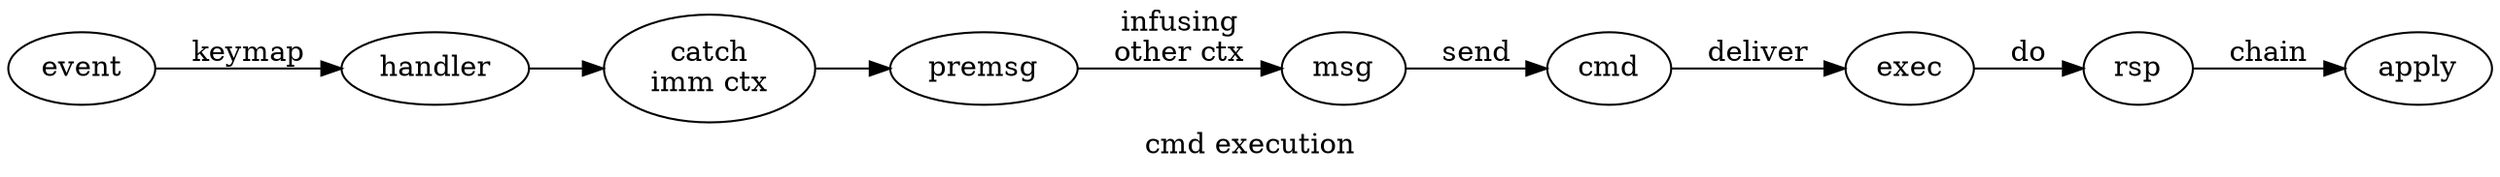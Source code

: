 digraph {
  rankdir="LR"
  label="cmd execution"

  catch [label="catch\nimm ctx"]

  event -> handler [label="keymap"]
  handler -> catch -> premsg
  premsg -> msg [label="infusing\nother ctx"]
  msg -> cmd  [label="send"]
  cmd -> exec [label="deliver"]
  exec -> rsp [label="do"]
  rsp -> apply [label="chain"]
  // cmd --(infusing)-> msg --- msg -> event -> msg --(prc)-> rsp
}
